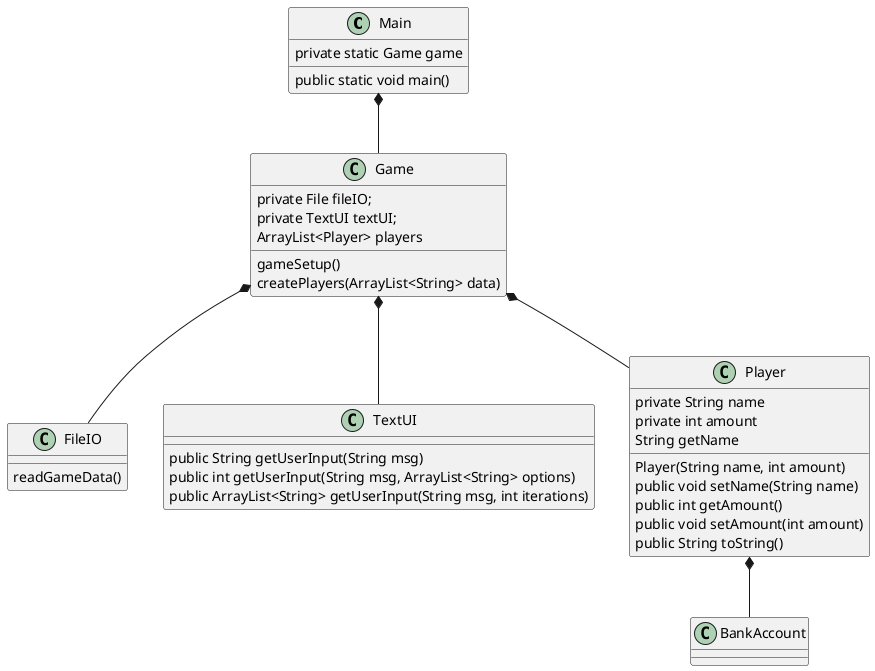 @startuml
'https://plantuml.com/class-diagram

class Main
class Game
class FileIO
class TextUI
class Player
class BankAccount

Main : private static Game game
Main : public static void main()

Game : private File fileIO;
Game : private TextUI textUI;
Game : ArrayList<Player> players
Game : gameSetup()
Game : createPlayers(ArrayList<String> data)

FileIO : readGameData()

TextUI : public String getUserInput(String msg)
TextUI : public int getUserInput(String msg, ArrayList<String> options)
TextUI : public ArrayList<String> getUserInput(String msg, int iterations)

Player : Player(String name, int amount)
Player : private String name
Player : private int amount

Main *-- Game
Game *-- FileIO
Game *-- TextUI
Game *-- Player

Player *-- BankAccount
Player : String getName
Player : public void setName(String name)
Player : public int getAmount()
Player : public void setAmount(int amount)
Player : public String toString()

@enduml